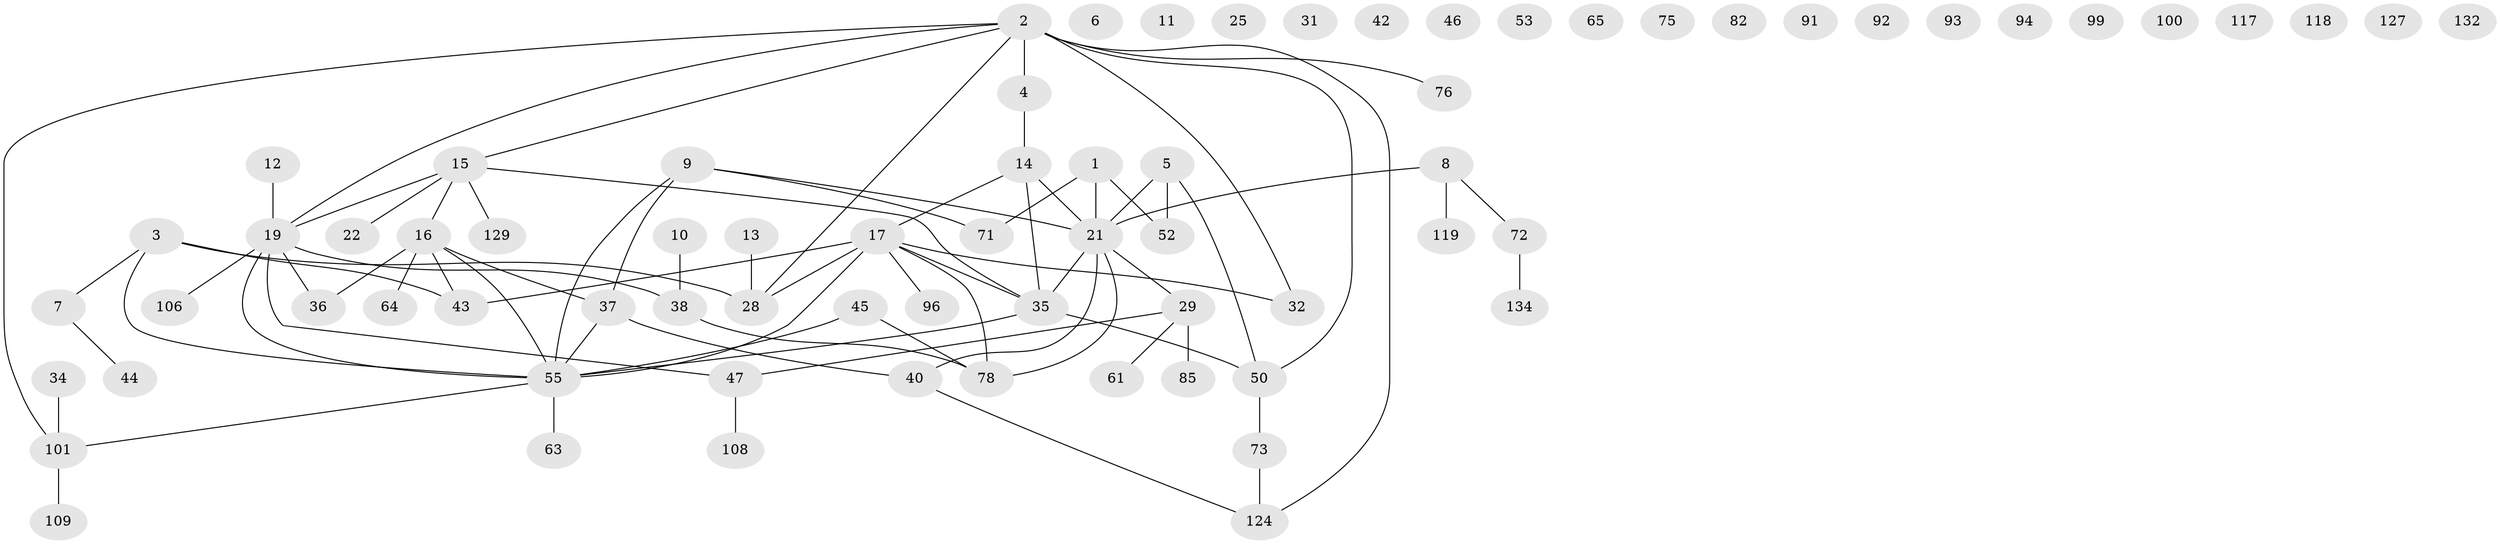 // original degree distribution, {2: 0.22916666666666666, 3: 0.2569444444444444, 4: 0.10416666666666667, 0: 0.13194444444444445, 1: 0.2222222222222222, 5: 0.041666666666666664, 6: 0.006944444444444444, 7: 0.006944444444444444}
// Generated by graph-tools (version 1.1) at 2025/13/03/09/25 04:13:05]
// undirected, 72 vertices, 79 edges
graph export_dot {
graph [start="1"]
  node [color=gray90,style=filled];
  1 [super="+24"];
  2 [super="+88+67"];
  3 [super="+130"];
  4 [super="+77"];
  5 [super="+58+20+56"];
  6;
  7 [super="+113"];
  8 [super="+110+115+41"];
  9 [super="+139+18"];
  10;
  11 [super="+138"];
  12;
  13 [super="+135"];
  14 [super="+27+49"];
  15 [super="+26+69"];
  16 [super="+116+83"];
  17 [super="+128+90"];
  19 [super="+57+23+30"];
  21 [super="+39+105+79"];
  22;
  25;
  28 [super="+137+51"];
  29 [super="+111+87+142"];
  31;
  32 [super="+136+62"];
  34;
  35 [super="+68+80"];
  36;
  37 [super="+66+54"];
  38 [super="+98"];
  40 [super="+120"];
  42;
  43;
  44 [super="+102"];
  45;
  46;
  47 [super="+144"];
  50 [super="+86+60+114"];
  52 [super="+81"];
  53;
  55 [super="+74+84+70"];
  61;
  63;
  64 [super="+123"];
  65;
  71;
  72 [super="+122"];
  73;
  75;
  76;
  78 [super="+95+140"];
  82;
  85;
  91;
  92;
  93;
  94;
  96;
  99;
  100;
  101;
  106;
  108;
  109;
  117;
  118;
  119;
  124;
  127;
  129;
  132;
  134;
  1 -- 21;
  1 -- 71;
  1 -- 52;
  2 -- 28;
  2 -- 124;
  2 -- 50;
  2 -- 4 [weight=2];
  2 -- 101;
  2 -- 76;
  2 -- 32;
  2 -- 19;
  2 -- 15;
  3 -- 28;
  3 -- 43;
  3 -- 7;
  3 -- 55;
  4 -- 14;
  5 -- 52;
  5 -- 50;
  5 -- 21;
  7 -- 44;
  8 -- 119;
  8 -- 72;
  8 -- 21;
  9 -- 71;
  9 -- 37;
  9 -- 55 [weight=2];
  9 -- 21 [weight=2];
  10 -- 38;
  12 -- 19;
  13 -- 28;
  14 -- 17;
  14 -- 35;
  14 -- 21;
  15 -- 129;
  15 -- 35;
  15 -- 16;
  15 -- 19;
  15 -- 22;
  16 -- 43;
  16 -- 36;
  16 -- 37 [weight=2];
  16 -- 64;
  16 -- 55;
  17 -- 43;
  17 -- 32;
  17 -- 96;
  17 -- 35;
  17 -- 28;
  17 -- 78;
  17 -- 55;
  19 -- 106 [weight=2];
  19 -- 55;
  19 -- 36;
  19 -- 38;
  19 -- 47;
  21 -- 78;
  21 -- 29;
  21 -- 35;
  21 -- 40;
  29 -- 85;
  29 -- 61;
  29 -- 47;
  34 -- 101;
  35 -- 55;
  35 -- 50;
  37 -- 40;
  37 -- 55;
  38 -- 78;
  40 -- 124;
  45 -- 78;
  45 -- 55;
  47 -- 108;
  50 -- 73;
  55 -- 101;
  55 -- 63;
  72 -- 134;
  73 -- 124;
  101 -- 109;
}
